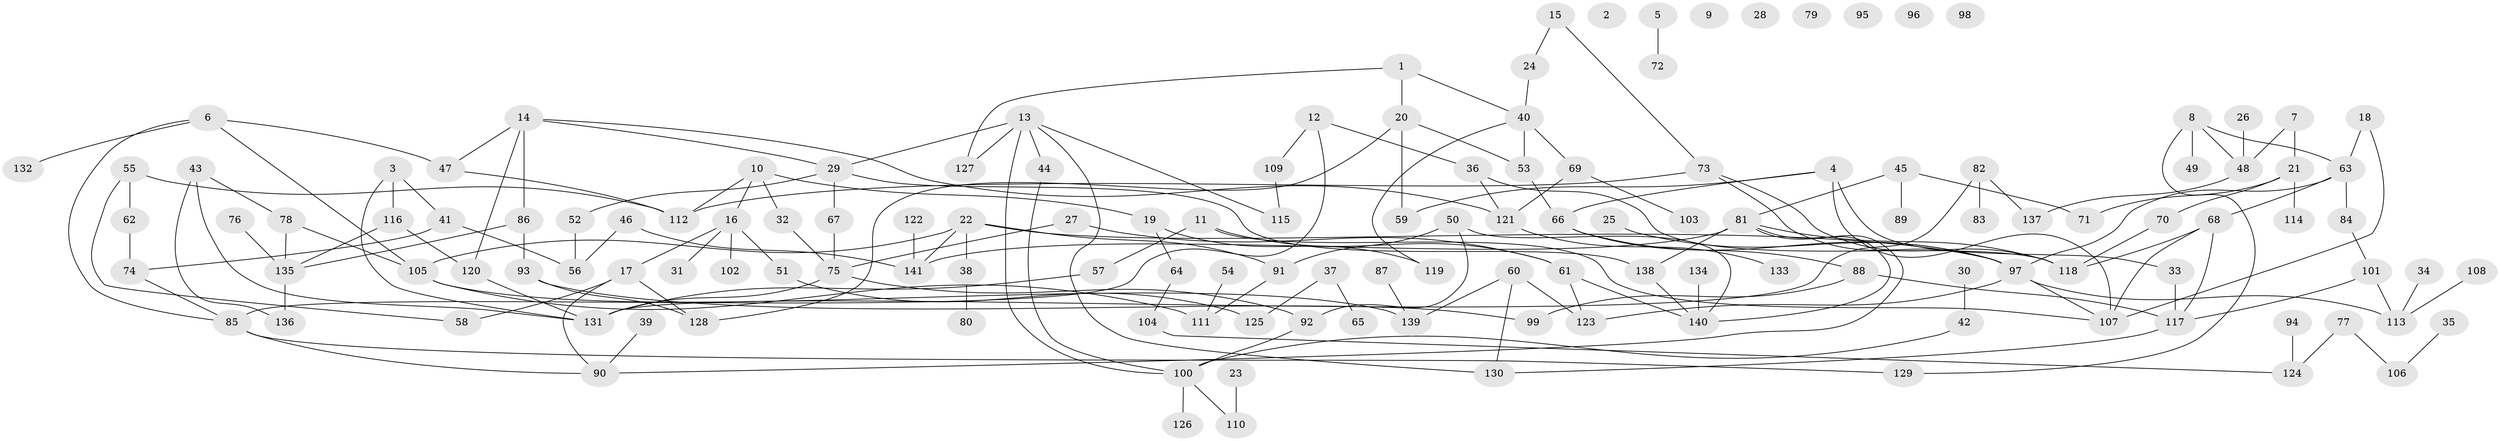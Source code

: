 // coarse degree distribution, {0: 0.07142857142857142, 1: 0.25510204081632654, 2: 0.2653061224489796, 4: 0.12244897959183673, 5: 0.10204081632653061, 6: 0.02040816326530612, 3: 0.10204081632653061, 7: 0.030612244897959183, 9: 0.02040816326530612, 8: 0.01020408163265306}
// Generated by graph-tools (version 1.1) at 2025/44/03/04/25 21:44:09]
// undirected, 141 vertices, 186 edges
graph export_dot {
graph [start="1"]
  node [color=gray90,style=filled];
  1;
  2;
  3;
  4;
  5;
  6;
  7;
  8;
  9;
  10;
  11;
  12;
  13;
  14;
  15;
  16;
  17;
  18;
  19;
  20;
  21;
  22;
  23;
  24;
  25;
  26;
  27;
  28;
  29;
  30;
  31;
  32;
  33;
  34;
  35;
  36;
  37;
  38;
  39;
  40;
  41;
  42;
  43;
  44;
  45;
  46;
  47;
  48;
  49;
  50;
  51;
  52;
  53;
  54;
  55;
  56;
  57;
  58;
  59;
  60;
  61;
  62;
  63;
  64;
  65;
  66;
  67;
  68;
  69;
  70;
  71;
  72;
  73;
  74;
  75;
  76;
  77;
  78;
  79;
  80;
  81;
  82;
  83;
  84;
  85;
  86;
  87;
  88;
  89;
  90;
  91;
  92;
  93;
  94;
  95;
  96;
  97;
  98;
  99;
  100;
  101;
  102;
  103;
  104;
  105;
  106;
  107;
  108;
  109;
  110;
  111;
  112;
  113;
  114;
  115;
  116;
  117;
  118;
  119;
  120;
  121;
  122;
  123;
  124;
  125;
  126;
  127;
  128;
  129;
  130;
  131;
  132;
  133;
  134;
  135;
  136;
  137;
  138;
  139;
  140;
  141;
  1 -- 20;
  1 -- 40;
  1 -- 127;
  3 -- 41;
  3 -- 116;
  3 -- 131;
  4 -- 33;
  4 -- 59;
  4 -- 66;
  4 -- 107;
  5 -- 72;
  6 -- 47;
  6 -- 85;
  6 -- 105;
  6 -- 132;
  7 -- 21;
  7 -- 48;
  8 -- 48;
  8 -- 49;
  8 -- 63;
  8 -- 129;
  10 -- 16;
  10 -- 19;
  10 -- 32;
  10 -- 112;
  11 -- 57;
  11 -- 61;
  11 -- 107;
  12 -- 36;
  12 -- 85;
  12 -- 109;
  13 -- 29;
  13 -- 44;
  13 -- 100;
  13 -- 115;
  13 -- 127;
  13 -- 130;
  14 -- 29;
  14 -- 47;
  14 -- 86;
  14 -- 120;
  14 -- 121;
  15 -- 24;
  15 -- 73;
  16 -- 17;
  16 -- 31;
  16 -- 51;
  16 -- 102;
  17 -- 58;
  17 -- 90;
  17 -- 128;
  18 -- 63;
  18 -- 107;
  19 -- 64;
  19 -- 119;
  20 -- 53;
  20 -- 59;
  20 -- 128;
  21 -- 70;
  21 -- 71;
  21 -- 114;
  22 -- 38;
  22 -- 91;
  22 -- 97;
  22 -- 105;
  22 -- 141;
  23 -- 110;
  24 -- 40;
  25 -- 97;
  26 -- 48;
  27 -- 61;
  27 -- 75;
  29 -- 52;
  29 -- 67;
  29 -- 138;
  30 -- 42;
  32 -- 75;
  33 -- 117;
  34 -- 113;
  35 -- 106;
  36 -- 118;
  36 -- 121;
  37 -- 65;
  37 -- 125;
  38 -- 80;
  39 -- 90;
  40 -- 53;
  40 -- 69;
  40 -- 119;
  41 -- 56;
  41 -- 74;
  42 -- 100;
  43 -- 78;
  43 -- 131;
  43 -- 136;
  44 -- 100;
  45 -- 71;
  45 -- 81;
  45 -- 89;
  46 -- 56;
  46 -- 141;
  47 -- 112;
  48 -- 137;
  50 -- 91;
  50 -- 92;
  50 -- 140;
  51 -- 125;
  52 -- 56;
  53 -- 66;
  54 -- 111;
  55 -- 58;
  55 -- 62;
  55 -- 112;
  57 -- 131;
  60 -- 123;
  60 -- 130;
  60 -- 139;
  61 -- 123;
  61 -- 140;
  62 -- 74;
  63 -- 68;
  63 -- 84;
  63 -- 97;
  64 -- 104;
  66 -- 88;
  66 -- 97;
  67 -- 75;
  68 -- 107;
  68 -- 117;
  68 -- 118;
  69 -- 103;
  69 -- 121;
  70 -- 118;
  73 -- 97;
  73 -- 112;
  73 -- 118;
  74 -- 85;
  75 -- 92;
  75 -- 131;
  76 -- 135;
  77 -- 106;
  77 -- 124;
  78 -- 105;
  78 -- 135;
  81 -- 90;
  81 -- 118;
  81 -- 138;
  81 -- 140;
  81 -- 141;
  82 -- 83;
  82 -- 131;
  82 -- 137;
  84 -- 101;
  85 -- 90;
  85 -- 129;
  86 -- 93;
  86 -- 135;
  87 -- 139;
  88 -- 99;
  88 -- 117;
  91 -- 111;
  92 -- 100;
  93 -- 99;
  93 -- 128;
  94 -- 124;
  97 -- 107;
  97 -- 113;
  97 -- 123;
  100 -- 110;
  100 -- 126;
  101 -- 113;
  101 -- 117;
  104 -- 124;
  105 -- 111;
  105 -- 139;
  108 -- 113;
  109 -- 115;
  116 -- 120;
  116 -- 135;
  117 -- 130;
  120 -- 131;
  121 -- 133;
  122 -- 141;
  134 -- 140;
  135 -- 136;
  138 -- 140;
}
